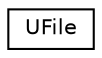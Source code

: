digraph G
{
  edge [fontname="Helvetica",fontsize="10",labelfontname="Helvetica",labelfontsize="10"];
  node [fontname="Helvetica",fontsize="10",shape=record];
  rankdir="LR";
  Node1 [label="UFile",height=0.2,width=0.4,color="black", fillcolor="white", style="filled",URL="$class_u_file.html"];
}
